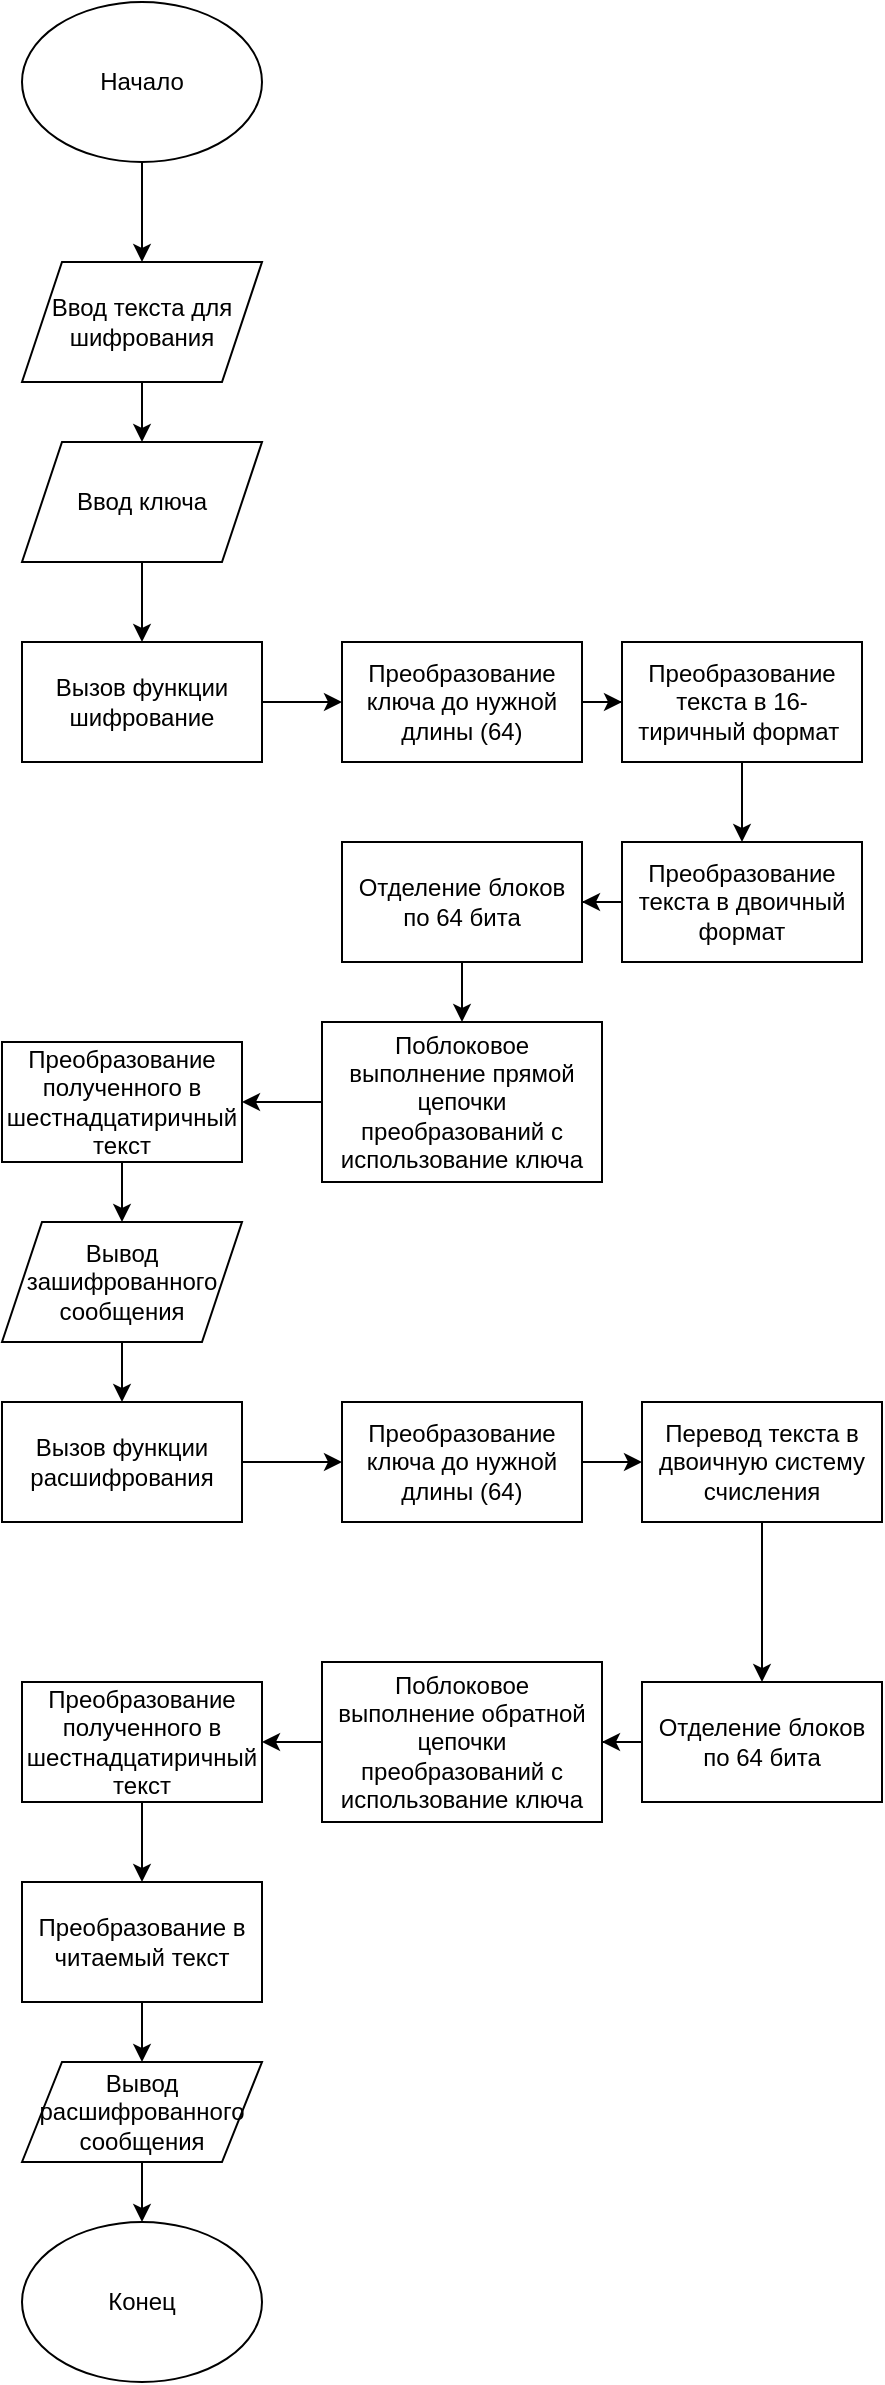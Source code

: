 <mxfile version="21.3.5" type="device">
  <diagram name="Страница 1" id="Bz_lrxthTzE5kPFzRARQ">
    <mxGraphModel dx="1434" dy="767" grid="1" gridSize="10" guides="1" tooltips="1" connect="1" arrows="1" fold="1" page="1" pageScale="1" pageWidth="827" pageHeight="1169" math="0" shadow="0">
      <root>
        <mxCell id="0" />
        <mxCell id="1" parent="0" />
        <mxCell id="dbUdUkjzLWqy8CMi3rsd-3" value="" style="edgeStyle=orthogonalEdgeStyle;rounded=0;orthogonalLoop=1;jettySize=auto;html=1;" parent="1" source="dbUdUkjzLWqy8CMi3rsd-1" edge="1">
          <mxGeometry relative="1" as="geometry">
            <mxPoint x="230" y="480" as="targetPoint" />
          </mxGeometry>
        </mxCell>
        <mxCell id="dbUdUkjzLWqy8CMi3rsd-1" value="Начало" style="ellipse;whiteSpace=wrap;html=1;" parent="1" vertex="1">
          <mxGeometry x="170" y="350" width="120" height="80" as="geometry" />
        </mxCell>
        <mxCell id="7dLT9rwAJLstXbqfptv8-134" style="edgeStyle=orthogonalEdgeStyle;rounded=0;orthogonalLoop=1;jettySize=auto;html=1;entryX=0;entryY=0.5;entryDx=0;entryDy=0;" parent="1" target="7dLT9rwAJLstXbqfptv8-133" edge="1">
          <mxGeometry relative="1" as="geometry">
            <Array as="points">
              <mxPoint x="-90" y="1370" />
              <mxPoint x="-90" y="1020" />
            </Array>
            <mxPoint x="-20" y="1370" as="sourcePoint" />
          </mxGeometry>
        </mxCell>
        <mxCell id="7dLT9rwAJLstXbqfptv8-138" style="edgeStyle=orthogonalEdgeStyle;rounded=0;orthogonalLoop=1;jettySize=auto;html=1;entryX=0;entryY=0.5;entryDx=0;entryDy=0;" parent="1" source="7dLT9rwAJLstXbqfptv8-137" edge="1">
          <mxGeometry relative="1" as="geometry">
            <Array as="points">
              <mxPoint x="-90" y="1539" />
              <mxPoint x="-90" y="1020" />
            </Array>
            <mxPoint x="20" y="1020" as="targetPoint" />
          </mxGeometry>
        </mxCell>
        <mxCell id="oslQPeNW5Rugcy4yT3F6-3" value="" style="edgeStyle=orthogonalEdgeStyle;rounded=0;orthogonalLoop=1;jettySize=auto;html=1;" edge="1" parent="1" source="oslQPeNW5Rugcy4yT3F6-1" target="oslQPeNW5Rugcy4yT3F6-2">
          <mxGeometry relative="1" as="geometry" />
        </mxCell>
        <mxCell id="oslQPeNW5Rugcy4yT3F6-1" value="Ввод текста для шифрования" style="shape=parallelogram;perimeter=parallelogramPerimeter;whiteSpace=wrap;html=1;fixedSize=1;" vertex="1" parent="1">
          <mxGeometry x="170" y="480" width="120" height="60" as="geometry" />
        </mxCell>
        <mxCell id="oslQPeNW5Rugcy4yT3F6-20" value="" style="edgeStyle=orthogonalEdgeStyle;rounded=0;orthogonalLoop=1;jettySize=auto;html=1;" edge="1" parent="1" source="oslQPeNW5Rugcy4yT3F6-2" target="oslQPeNW5Rugcy4yT3F6-19">
          <mxGeometry relative="1" as="geometry" />
        </mxCell>
        <mxCell id="oslQPeNW5Rugcy4yT3F6-2" value="Ввод ключа" style="shape=parallelogram;perimeter=parallelogramPerimeter;whiteSpace=wrap;html=1;fixedSize=1;" vertex="1" parent="1">
          <mxGeometry x="170" y="570" width="120" height="60" as="geometry" />
        </mxCell>
        <mxCell id="oslQPeNW5Rugcy4yT3F6-42" style="edgeStyle=orthogonalEdgeStyle;rounded=0;orthogonalLoop=1;jettySize=auto;html=1;" edge="1" parent="1" source="oslQPeNW5Rugcy4yT3F6-4" target="oslQPeNW5Rugcy4yT3F6-6">
          <mxGeometry relative="1" as="geometry" />
        </mxCell>
        <mxCell id="oslQPeNW5Rugcy4yT3F6-4" value="Преобразование ключа до нужной длины (64)" style="whiteSpace=wrap;html=1;" vertex="1" parent="1">
          <mxGeometry x="330" y="670" width="120" height="60" as="geometry" />
        </mxCell>
        <mxCell id="oslQPeNW5Rugcy4yT3F6-9" value="" style="edgeStyle=orthogonalEdgeStyle;rounded=0;orthogonalLoop=1;jettySize=auto;html=1;" edge="1" parent="1" source="oslQPeNW5Rugcy4yT3F6-6" target="oslQPeNW5Rugcy4yT3F6-8">
          <mxGeometry relative="1" as="geometry" />
        </mxCell>
        <mxCell id="oslQPeNW5Rugcy4yT3F6-6" value="Преобразование текста в 16-тиричный формат&amp;nbsp;" style="whiteSpace=wrap;html=1;" vertex="1" parent="1">
          <mxGeometry x="470" y="670" width="120" height="60" as="geometry" />
        </mxCell>
        <mxCell id="oslQPeNW5Rugcy4yT3F6-11" value="" style="edgeStyle=orthogonalEdgeStyle;rounded=0;orthogonalLoop=1;jettySize=auto;html=1;" edge="1" parent="1" source="oslQPeNW5Rugcy4yT3F6-8" target="oslQPeNW5Rugcy4yT3F6-10">
          <mxGeometry relative="1" as="geometry" />
        </mxCell>
        <mxCell id="oslQPeNW5Rugcy4yT3F6-8" value="Преобразование текста в двоичный формат" style="whiteSpace=wrap;html=1;" vertex="1" parent="1">
          <mxGeometry x="470" y="770" width="120" height="60" as="geometry" />
        </mxCell>
        <mxCell id="oslQPeNW5Rugcy4yT3F6-13" value="" style="edgeStyle=orthogonalEdgeStyle;rounded=0;orthogonalLoop=1;jettySize=auto;html=1;" edge="1" parent="1" source="oslQPeNW5Rugcy4yT3F6-10" target="oslQPeNW5Rugcy4yT3F6-12">
          <mxGeometry relative="1" as="geometry" />
        </mxCell>
        <mxCell id="oslQPeNW5Rugcy4yT3F6-10" value="Отделение блоков по 64 бита" style="whiteSpace=wrap;html=1;" vertex="1" parent="1">
          <mxGeometry x="330" y="770" width="120" height="60" as="geometry" />
        </mxCell>
        <mxCell id="oslQPeNW5Rugcy4yT3F6-15" value="" style="edgeStyle=orthogonalEdgeStyle;rounded=0;orthogonalLoop=1;jettySize=auto;html=1;" edge="1" parent="1" source="oslQPeNW5Rugcy4yT3F6-12" target="oslQPeNW5Rugcy4yT3F6-14">
          <mxGeometry relative="1" as="geometry" />
        </mxCell>
        <mxCell id="oslQPeNW5Rugcy4yT3F6-12" value="Поблоковое выполнение прямой цепочки преобразований с использование ключа" style="whiteSpace=wrap;html=1;" vertex="1" parent="1">
          <mxGeometry x="320" y="860" width="140" height="80" as="geometry" />
        </mxCell>
        <mxCell id="oslQPeNW5Rugcy4yT3F6-17" value="" style="edgeStyle=orthogonalEdgeStyle;rounded=0;orthogonalLoop=1;jettySize=auto;html=1;" edge="1" parent="1" source="oslQPeNW5Rugcy4yT3F6-14" target="oslQPeNW5Rugcy4yT3F6-16">
          <mxGeometry relative="1" as="geometry" />
        </mxCell>
        <mxCell id="oslQPeNW5Rugcy4yT3F6-14" value="Преобразование полученного в шестнадцатиричный текст" style="whiteSpace=wrap;html=1;" vertex="1" parent="1">
          <mxGeometry x="160" y="870" width="120" height="60" as="geometry" />
        </mxCell>
        <mxCell id="oslQPeNW5Rugcy4yT3F6-23" value="" style="edgeStyle=orthogonalEdgeStyle;rounded=0;orthogonalLoop=1;jettySize=auto;html=1;" edge="1" parent="1" source="oslQPeNW5Rugcy4yT3F6-16" target="oslQPeNW5Rugcy4yT3F6-22">
          <mxGeometry relative="1" as="geometry" />
        </mxCell>
        <mxCell id="oslQPeNW5Rugcy4yT3F6-16" value="Вывод зашифрованного сообщения" style="shape=parallelogram;perimeter=parallelogramPerimeter;whiteSpace=wrap;html=1;fixedSize=1;" vertex="1" parent="1">
          <mxGeometry x="160" y="960" width="120" height="60" as="geometry" />
        </mxCell>
        <mxCell id="oslQPeNW5Rugcy4yT3F6-21" value="" style="edgeStyle=orthogonalEdgeStyle;rounded=0;orthogonalLoop=1;jettySize=auto;html=1;" edge="1" parent="1" source="oslQPeNW5Rugcy4yT3F6-19" target="oslQPeNW5Rugcy4yT3F6-4">
          <mxGeometry relative="1" as="geometry" />
        </mxCell>
        <mxCell id="oslQPeNW5Rugcy4yT3F6-19" value="Вызов функции шифрование" style="whiteSpace=wrap;html=1;" vertex="1" parent="1">
          <mxGeometry x="170" y="670" width="120" height="60" as="geometry" />
        </mxCell>
        <mxCell id="oslQPeNW5Rugcy4yT3F6-25" value="" style="edgeStyle=orthogonalEdgeStyle;rounded=0;orthogonalLoop=1;jettySize=auto;html=1;" edge="1" parent="1" source="oslQPeNW5Rugcy4yT3F6-22" target="oslQPeNW5Rugcy4yT3F6-24">
          <mxGeometry relative="1" as="geometry" />
        </mxCell>
        <mxCell id="oslQPeNW5Rugcy4yT3F6-22" value="Вызов функции расшифрования" style="whiteSpace=wrap;html=1;" vertex="1" parent="1">
          <mxGeometry x="160" y="1050" width="120" height="60" as="geometry" />
        </mxCell>
        <mxCell id="oslQPeNW5Rugcy4yT3F6-27" value="" style="edgeStyle=orthogonalEdgeStyle;rounded=0;orthogonalLoop=1;jettySize=auto;html=1;" edge="1" parent="1" source="oslQPeNW5Rugcy4yT3F6-24" target="oslQPeNW5Rugcy4yT3F6-26">
          <mxGeometry relative="1" as="geometry" />
        </mxCell>
        <mxCell id="oslQPeNW5Rugcy4yT3F6-24" value="Преобразование ключа до нужной длины (64)" style="whiteSpace=wrap;html=1;" vertex="1" parent="1">
          <mxGeometry x="330" y="1050" width="120" height="60" as="geometry" />
        </mxCell>
        <mxCell id="oslQPeNW5Rugcy4yT3F6-43" value="" style="edgeStyle=orthogonalEdgeStyle;rounded=0;orthogonalLoop=1;jettySize=auto;html=1;" edge="1" parent="1" source="oslQPeNW5Rugcy4yT3F6-26" target="oslQPeNW5Rugcy4yT3F6-28">
          <mxGeometry relative="1" as="geometry" />
        </mxCell>
        <mxCell id="oslQPeNW5Rugcy4yT3F6-26" value="Перевод текста в двоичную систему счисления" style="whiteSpace=wrap;html=1;" vertex="1" parent="1">
          <mxGeometry x="480" y="1050" width="120" height="60" as="geometry" />
        </mxCell>
        <mxCell id="oslQPeNW5Rugcy4yT3F6-31" value="" style="edgeStyle=orthogonalEdgeStyle;rounded=0;orthogonalLoop=1;jettySize=auto;html=1;" edge="1" parent="1" source="oslQPeNW5Rugcy4yT3F6-28" target="oslQPeNW5Rugcy4yT3F6-30">
          <mxGeometry relative="1" as="geometry" />
        </mxCell>
        <mxCell id="oslQPeNW5Rugcy4yT3F6-28" value="Отделение блоков по 64 бита" style="whiteSpace=wrap;html=1;" vertex="1" parent="1">
          <mxGeometry x="480" y="1190" width="120" height="60" as="geometry" />
        </mxCell>
        <mxCell id="oslQPeNW5Rugcy4yT3F6-46" value="" style="edgeStyle=orthogonalEdgeStyle;rounded=0;orthogonalLoop=1;jettySize=auto;html=1;" edge="1" parent="1" source="oslQPeNW5Rugcy4yT3F6-30" target="oslQPeNW5Rugcy4yT3F6-34">
          <mxGeometry relative="1" as="geometry" />
        </mxCell>
        <mxCell id="oslQPeNW5Rugcy4yT3F6-30" value="Поблоковое выполнение обратной цепочки преобразований с использование ключа" style="whiteSpace=wrap;html=1;" vertex="1" parent="1">
          <mxGeometry x="320" y="1180" width="140" height="80" as="geometry" />
        </mxCell>
        <mxCell id="oslQPeNW5Rugcy4yT3F6-45" value="" style="edgeStyle=orthogonalEdgeStyle;rounded=0;orthogonalLoop=1;jettySize=auto;html=1;" edge="1" parent="1" source="oslQPeNW5Rugcy4yT3F6-34" target="oslQPeNW5Rugcy4yT3F6-35">
          <mxGeometry relative="1" as="geometry" />
        </mxCell>
        <mxCell id="oslQPeNW5Rugcy4yT3F6-34" value="Преобразование полученного в шестнадцатиричный текст" style="whiteSpace=wrap;html=1;" vertex="1" parent="1">
          <mxGeometry x="170" y="1190" width="120" height="60" as="geometry" />
        </mxCell>
        <mxCell id="oslQPeNW5Rugcy4yT3F6-38" value="" style="edgeStyle=orthogonalEdgeStyle;rounded=0;orthogonalLoop=1;jettySize=auto;html=1;" edge="1" parent="1" source="oslQPeNW5Rugcy4yT3F6-35" target="oslQPeNW5Rugcy4yT3F6-37">
          <mxGeometry relative="1" as="geometry" />
        </mxCell>
        <mxCell id="oslQPeNW5Rugcy4yT3F6-35" value="Преобразование в читаемый текст" style="whiteSpace=wrap;html=1;" vertex="1" parent="1">
          <mxGeometry x="170" y="1290" width="120" height="60" as="geometry" />
        </mxCell>
        <mxCell id="oslQPeNW5Rugcy4yT3F6-47" value="" style="edgeStyle=orthogonalEdgeStyle;rounded=0;orthogonalLoop=1;jettySize=auto;html=1;" edge="1" parent="1" source="oslQPeNW5Rugcy4yT3F6-37" target="oslQPeNW5Rugcy4yT3F6-41">
          <mxGeometry relative="1" as="geometry" />
        </mxCell>
        <mxCell id="oslQPeNW5Rugcy4yT3F6-37" value="Вывод расшифрованного сообщения" style="shape=parallelogram;perimeter=parallelogramPerimeter;whiteSpace=wrap;html=1;fixedSize=1;" vertex="1" parent="1">
          <mxGeometry x="170" y="1380" width="120" height="50" as="geometry" />
        </mxCell>
        <mxCell id="oslQPeNW5Rugcy4yT3F6-41" value="Конец" style="ellipse;whiteSpace=wrap;html=1;" vertex="1" parent="1">
          <mxGeometry x="170" y="1460" width="120" height="80" as="geometry" />
        </mxCell>
      </root>
    </mxGraphModel>
  </diagram>
</mxfile>
